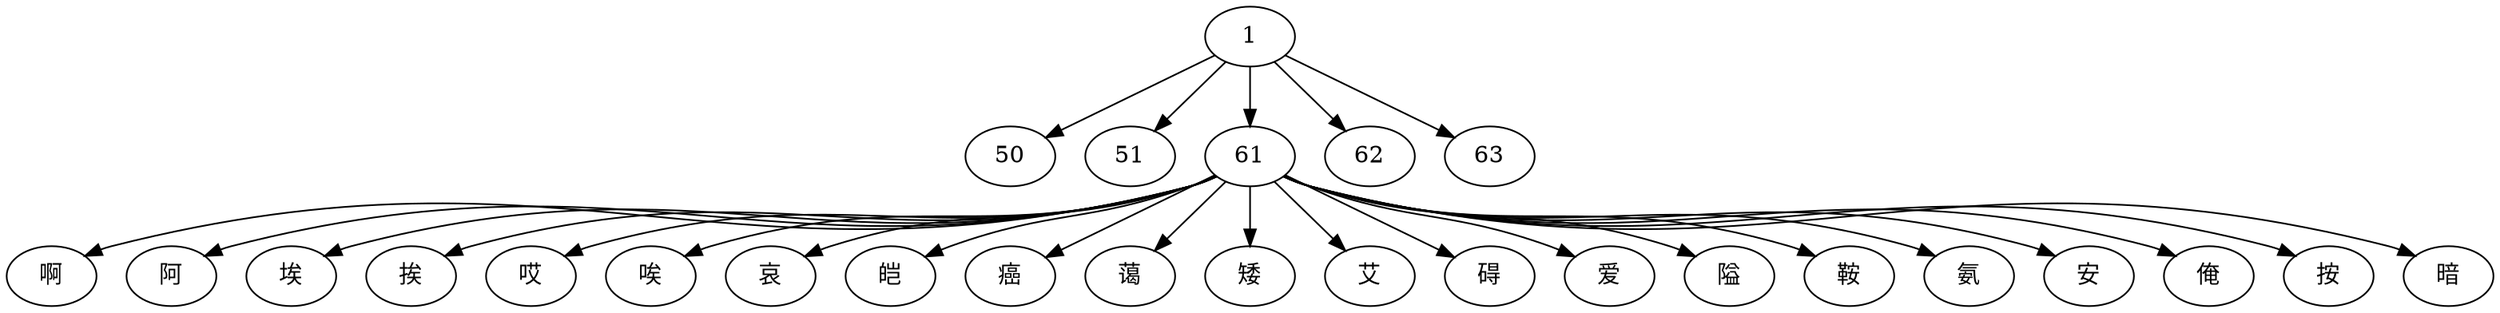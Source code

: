 digraph graphname {

	1 -> 50;
	1 -> 51;
	1 -> 61;
	61 -> 啊;
	61 -> 阿;
	61 -> 埃;
	61 -> 挨;
	61 -> 哎;
	61 -> 唉;
	61 -> 哀;
	61 -> 皑;
	61 -> 癌;
	61 -> 蔼;
	61 -> 矮;
	61 -> 艾;
	61 -> 碍;
	61 -> 爱;
	61 -> 隘;
	61 -> 鞍;
	61 -> 氨;
	61 -> 安;
	61 -> 俺;
	61 -> 按;
	61 -> 暗;
	1 -> 62;
	1 -> 63;

}

